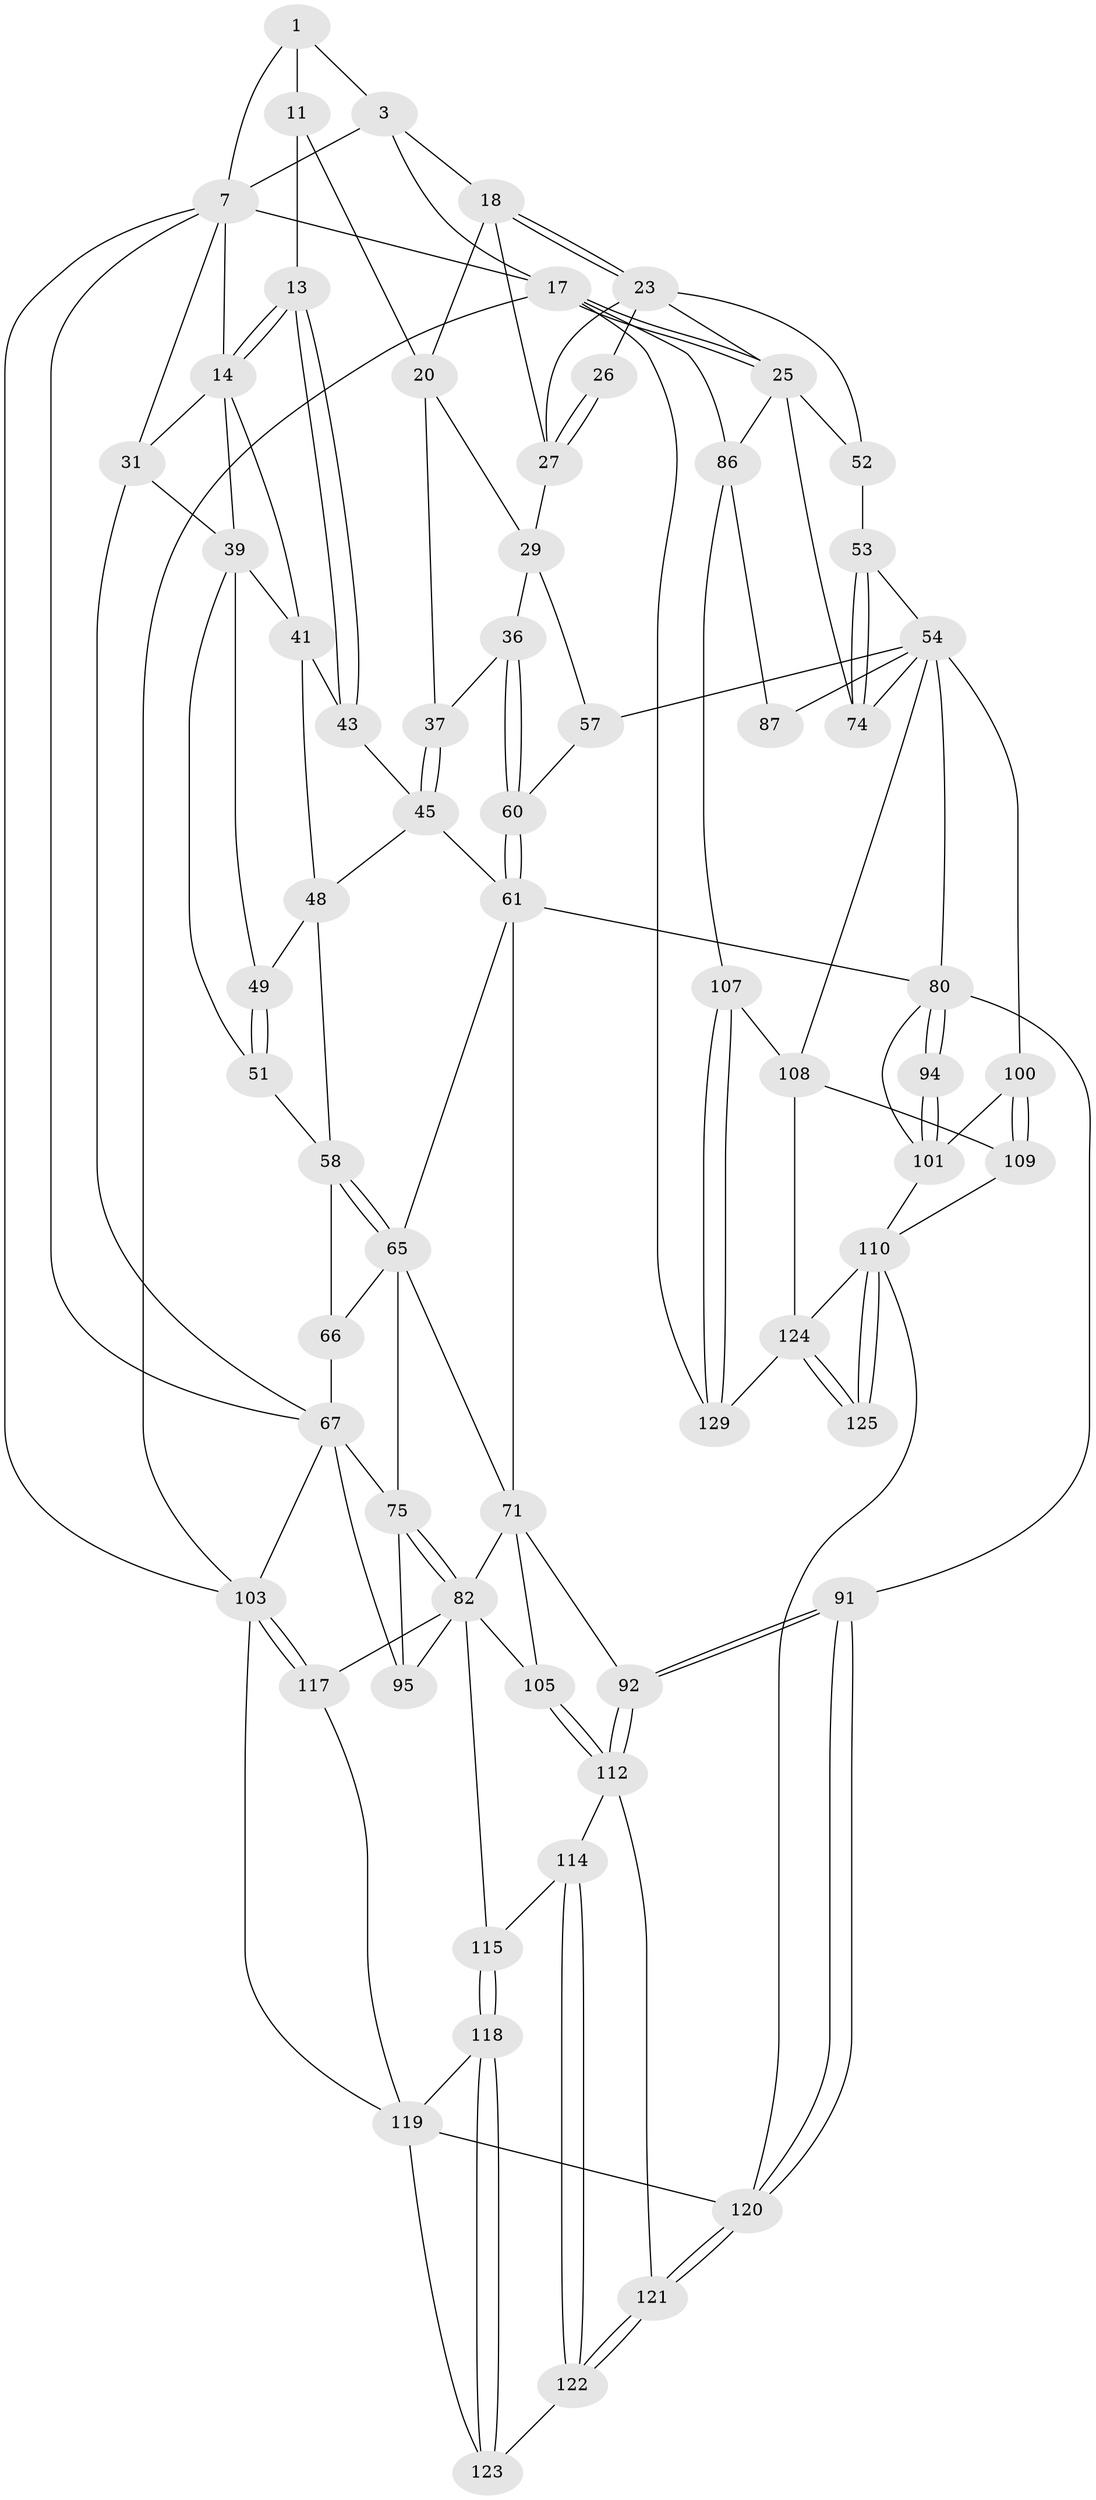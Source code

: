 // original degree distribution, {3: 0.015151515151515152, 6: 0.22727272727272727, 4: 0.24242424242424243, 5: 0.5151515151515151}
// Generated by graph-tools (version 1.1) at 2025/17/03/09/25 04:17:10]
// undirected, 66 vertices, 153 edges
graph export_dot {
graph [start="1"]
  node [color=gray90,style=filled];
  1 [pos="+0.2059784855006977+0.08313590003582914",super="+6+2"];
  3 [pos="+0.5251155219239392+0",super="+16+4"];
  7 [pos="+0.15713071167222736+0.18827134961024233",super="+8"];
  11 [pos="+0.43155254495699696+0.17900368700261068",super="+12"];
  13 [pos="+0.3677308355443351+0.22949669348554744"];
  14 [pos="+0.21369607955486264+0.29735110375880824",super="+15+38"];
  17 [pos="+1+0",super="+85"];
  18 [pos="+0.7935648613262507+0",super="+19"];
  20 [pos="+0.7032504722815854+0.2076843340212762",super="+30+21"];
  23 [pos="+0.8395914308186541+0.059381453627827506",super="+24"];
  25 [pos="+1+0.3474863722866205",super="+64"];
  26 [pos="+0.8645023368718117+0.20407133169932234"];
  27 [pos="+0.783260211205353+0.33117755239048896",super="+28"];
  29 [pos="+0.7369284337741682+0.3784333422389579",super="+35"];
  31 [pos="+0+0.4202300135356696",super="+32"];
  36 [pos="+0.5617182626356978+0.3820582456203719"];
  37 [pos="+0.5384819226208418+0.36778109757891614"];
  39 [pos="+0.18734684312376151+0.4446018815651402",super="+40+47"];
  41 [pos="+0.27828739071894937+0.39842873151210595",super="+42"];
  43 [pos="+0.3312654073623138+0.3755807293638134"];
  45 [pos="+0.4453664058075654+0.47009492477852777",super="+46"];
  48 [pos="+0.3092681892821088+0.45878053621189163",super="+50"];
  49 [pos="+0.3042492485499092+0.46061603564461856"];
  51 [pos="+0.2464725537226125+0.5026261551451563"];
  52 [pos="+0.8531018148173899+0.4707413201582581"];
  53 [pos="+0.8500269791386701+0.49397654330375584"];
  54 [pos="+0.8354857552257803+0.5305473130211191",super="+79+55"];
  57 [pos="+0.6756777280323718+0.5740931888195513"];
  58 [pos="+0.32855682812134346+0.5289801099430441",super="+59"];
  60 [pos="+0.5890284497341786+0.5580891183440587"];
  61 [pos="+0.5133377516649169+0.6096656655788854",super="+62"];
  65 [pos="+0.35932805081268737+0.5594789360341644",super="+69"];
  66 [pos="+0.24593007477685583+0.5612446444922511"];
  67 [pos="+0.19005390494525812+0.5614966192214655",super="+68"];
  71 [pos="+0.4354097230901258+0.6876129203893439",super="+93+72"];
  74 [pos="+1+0.634253850175882"];
  75 [pos="+0.23460775069260445+0.6752363885511106",super="+76"];
  80 [pos="+0.6119680713348212+0.6717350849182888",super="+81"];
  82 [pos="+0.2600080411299934+0.7156658867481155",super="+96"];
  86 [pos="+1+0.7888484385334655",super="+106"];
  87 [pos="+0.8606353098220104+0.7207045027764094"];
  91 [pos="+0.4598288295623133+0.8176301100907807"];
  92 [pos="+0.4487847316067898+0.8040523515305611"];
  94 [pos="+0.6119183820392751+0.7172881160522157"];
  95 [pos="+0.12233934509329886+0.7697378404340702"];
  100 [pos="+0.6801676404169112+0.7465735287883591"];
  101 [pos="+0.6435370180572563+0.7438021504998166",super="+102"];
  103 [pos="+0+0.8389569481152898",super="+104"];
  105 [pos="+0.29655229965583085+0.7457803717091683"];
  107 [pos="+0.8421146360155694+0.8723345953613569"];
  108 [pos="+0.7705502490285732+0.8669599285287523",super="+116"];
  109 [pos="+0.6468482878016707+0.8601530291769491"];
  110 [pos="+0.6448413589009954+0.8600100584401565",super="+111"];
  112 [pos="+0.3138550409822201+0.83967839361095",super="+113"];
  114 [pos="+0.28150840307537606+0.8475961378932376"];
  115 [pos="+0.24168986254797797+0.8093167239475497"];
  117 [pos="+0.0904723732642798+0.8452758513446517"];
  118 [pos="+0.17352749211102517+0.8899847030791264"];
  119 [pos="+0.11851944809110279+0.8736336842320255",super="+131"];
  120 [pos="+0.37783147898840774+0.9989329281159178",super="+128"];
  121 [pos="+0.36535036476483057+0.9879447209363927"];
  122 [pos="+0.2556257095118899+0.919890315024026"];
  123 [pos="+0.2006278176149277+0.9152501834331724"];
  124 [pos="+0.6798921813120129+1",super="+130"];
  125 [pos="+0.5972192860754713+0.9499137455781065"];
  129 [pos="+1+1"];
  1 -- 7;
  1 -- 3;
  1 -- 11 [weight=2];
  3 -- 17;
  3 -- 18;
  3 -- 7 [weight=2];
  7 -- 14;
  7 -- 17;
  7 -- 31;
  7 -- 103;
  7 -- 67;
  11 -- 20;
  11 -- 13;
  13 -- 14;
  13 -- 14;
  13 -- 43;
  13 -- 43;
  14 -- 31;
  14 -- 41;
  14 -- 39;
  17 -- 25;
  17 -- 25;
  17 -- 129;
  17 -- 86;
  17 -- 103;
  18 -- 23;
  18 -- 23;
  18 -- 27;
  18 -- 20;
  20 -- 29;
  20 -- 37;
  23 -- 26 [weight=2];
  23 -- 52;
  23 -- 25;
  23 -- 27;
  25 -- 74;
  25 -- 52;
  25 -- 86;
  26 -- 27;
  26 -- 27;
  27 -- 29;
  29 -- 57;
  29 -- 36;
  31 -- 39;
  31 -- 67;
  36 -- 37;
  36 -- 60;
  36 -- 60;
  37 -- 45;
  37 -- 45;
  39 -- 51;
  39 -- 41;
  39 -- 49;
  41 -- 48;
  41 -- 43;
  43 -- 45;
  45 -- 61;
  45 -- 48;
  48 -- 49;
  48 -- 58;
  49 -- 51;
  49 -- 51;
  51 -- 58;
  52 -- 53;
  53 -- 54;
  53 -- 74;
  53 -- 74;
  54 -- 74;
  54 -- 87 [weight=2];
  54 -- 80;
  54 -- 100;
  54 -- 57;
  54 -- 108;
  57 -- 60;
  58 -- 65;
  58 -- 65;
  58 -- 66;
  60 -- 61;
  60 -- 61;
  61 -- 65;
  61 -- 71;
  61 -- 80;
  65 -- 66;
  65 -- 75;
  65 -- 71;
  66 -- 67;
  67 -- 103;
  67 -- 95;
  67 -- 75 [weight=2];
  71 -- 105;
  71 -- 92;
  71 -- 82;
  75 -- 82;
  75 -- 82;
  75 -- 95;
  80 -- 94 [weight=2];
  80 -- 94;
  80 -- 91;
  80 -- 101;
  82 -- 115;
  82 -- 117;
  82 -- 105;
  82 -- 95;
  86 -- 107;
  86 -- 87;
  91 -- 92;
  91 -- 92;
  91 -- 120;
  91 -- 120;
  92 -- 112;
  92 -- 112;
  94 -- 101;
  94 -- 101;
  100 -- 101;
  100 -- 109;
  100 -- 109;
  101 -- 110;
  103 -- 117;
  103 -- 117;
  103 -- 119;
  105 -- 112;
  105 -- 112;
  107 -- 108;
  107 -- 129;
  107 -- 129;
  108 -- 124;
  108 -- 109;
  109 -- 110;
  110 -- 125 [weight=2];
  110 -- 125;
  110 -- 120;
  110 -- 124;
  112 -- 121;
  112 -- 114;
  114 -- 115;
  114 -- 122;
  114 -- 122;
  115 -- 118;
  115 -- 118;
  117 -- 119;
  118 -- 119;
  118 -- 123;
  118 -- 123;
  119 -- 120;
  119 -- 123;
  120 -- 121;
  120 -- 121;
  121 -- 122;
  121 -- 122;
  122 -- 123;
  124 -- 125;
  124 -- 125;
  124 -- 129;
}
